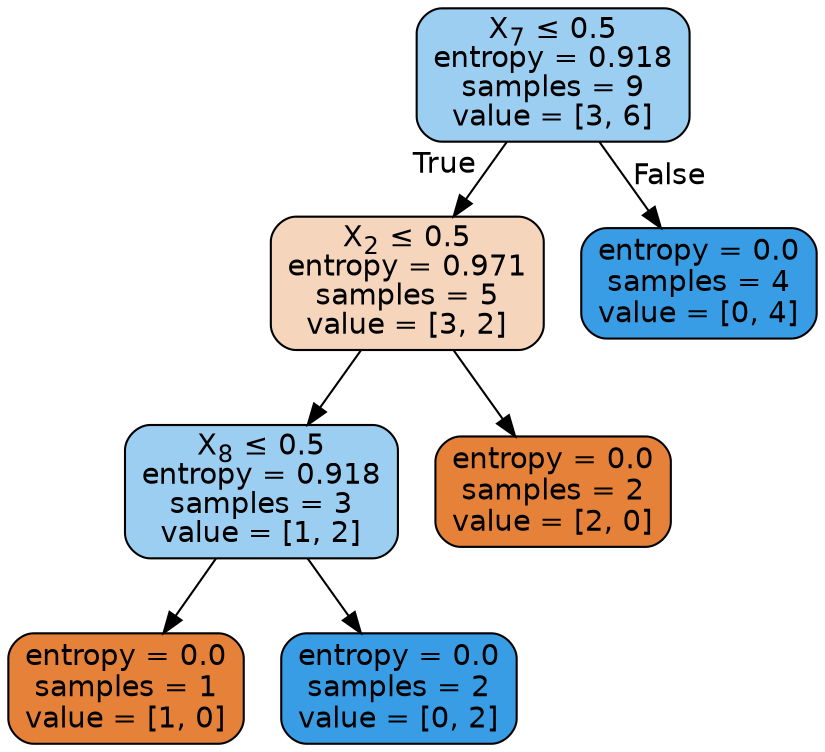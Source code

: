 digraph Tree {
node [shape=box, style="filled, rounded", color="black", fontname=helvetica] ;
edge [fontname=helvetica] ;
0 [label=<X<SUB>7</SUB> &le; 0.5<br/>entropy = 0.918<br/>samples = 9<br/>value = [3, 6]>, fillcolor="#399de57f"] ;
1 [label=<X<SUB>2</SUB> &le; 0.5<br/>entropy = 0.971<br/>samples = 5<br/>value = [3, 2]>, fillcolor="#e5813955"] ;
0 -> 1 [labeldistance=2.5, labelangle=45, headlabel="True"] ;
2 [label=<X<SUB>8</SUB> &le; 0.5<br/>entropy = 0.918<br/>samples = 3<br/>value = [1, 2]>, fillcolor="#399de57f"] ;
1 -> 2 ;
3 [label=<entropy = 0.0<br/>samples = 1<br/>value = [1, 0]>, fillcolor="#e58139ff"] ;
2 -> 3 ;
4 [label=<entropy = 0.0<br/>samples = 2<br/>value = [0, 2]>, fillcolor="#399de5ff"] ;
2 -> 4 ;
5 [label=<entropy = 0.0<br/>samples = 2<br/>value = [2, 0]>, fillcolor="#e58139ff"] ;
1 -> 5 ;
6 [label=<entropy = 0.0<br/>samples = 4<br/>value = [0, 4]>, fillcolor="#399de5ff"] ;
0 -> 6 [labeldistance=2.5, labelangle=-45, headlabel="False"] ;
}